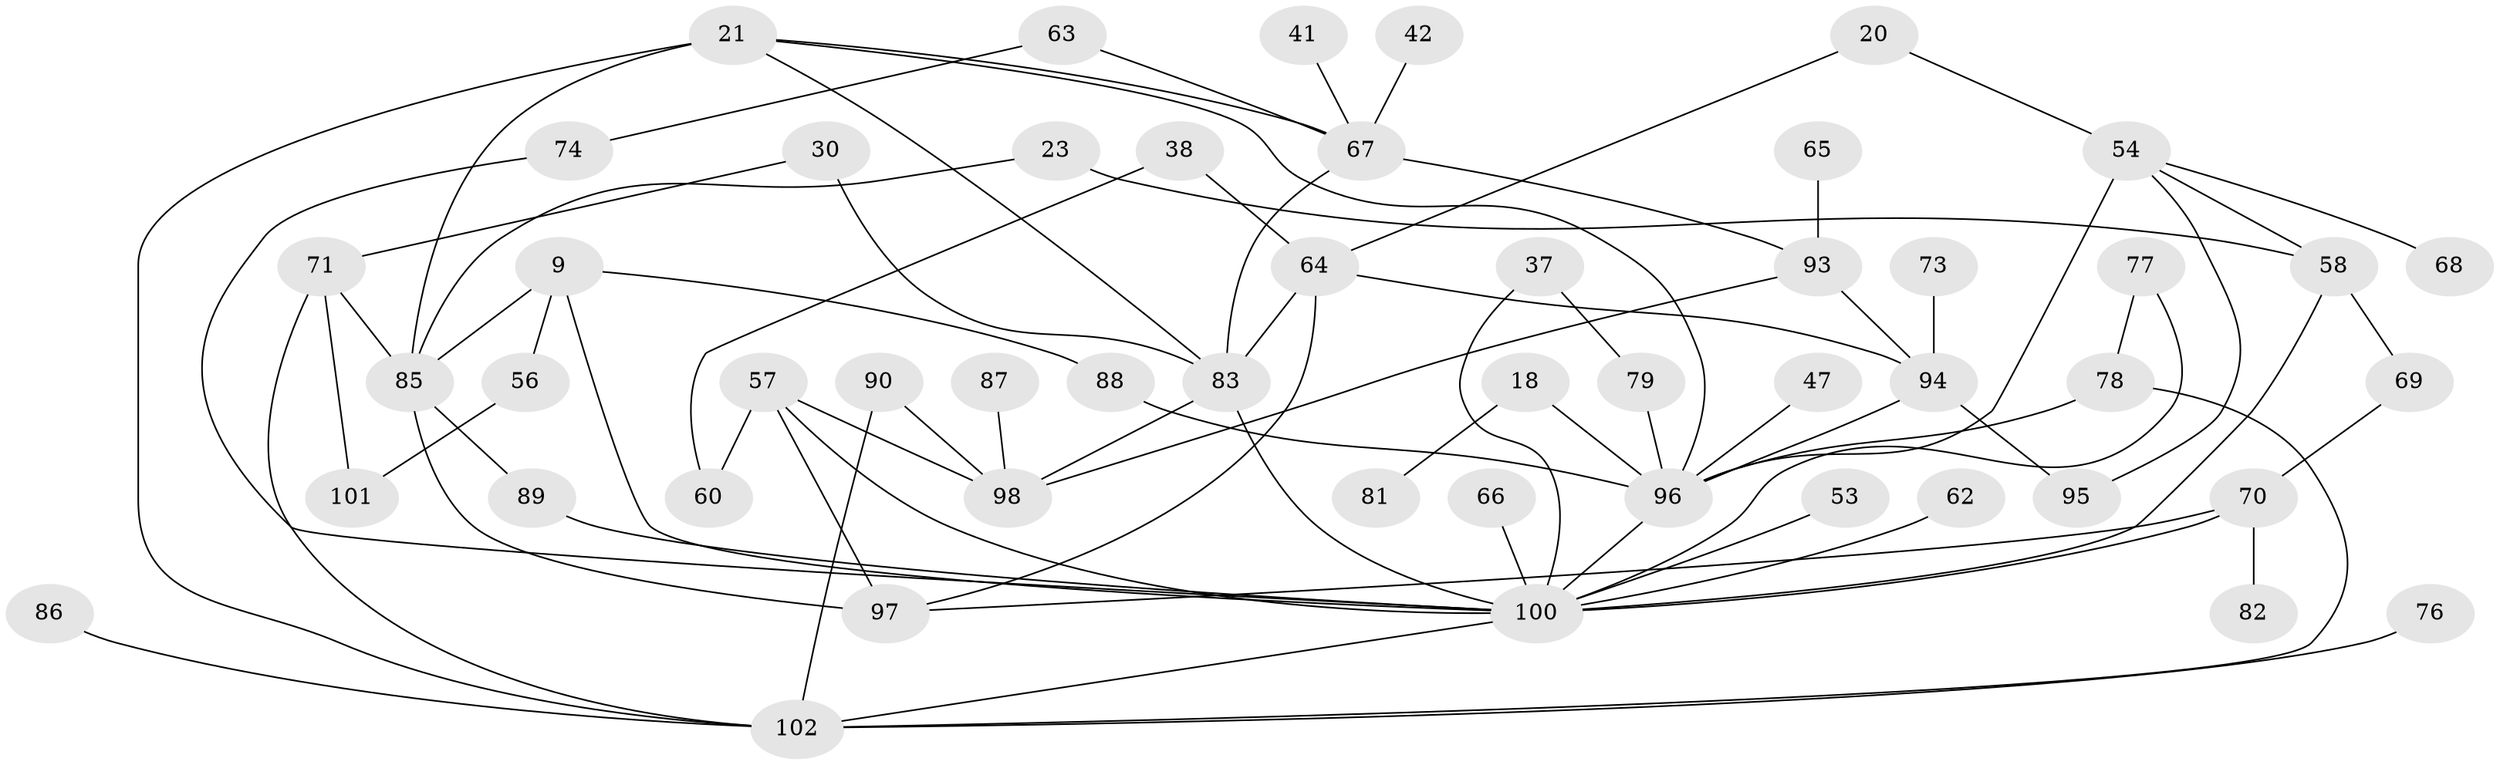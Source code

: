 // original degree distribution, {5: 0.10784313725490197, 4: 0.13725490196078433, 8: 0.00980392156862745, 7: 0.0196078431372549, 3: 0.16666666666666666, 1: 0.17647058823529413, 2: 0.3627450980392157, 6: 0.0196078431372549}
// Generated by graph-tools (version 1.1) at 2025/41/03/09/25 04:41:42]
// undirected, 51 vertices, 77 edges
graph export_dot {
graph [start="1"]
  node [color=gray90,style=filled];
  9;
  18;
  20;
  21 [super="+16"];
  23;
  30;
  37;
  38;
  41;
  42;
  47;
  53;
  54 [super="+15"];
  56;
  57 [super="+51"];
  58;
  60;
  62;
  63;
  64 [super="+4"];
  65;
  66;
  67 [super="+31+24"];
  68;
  69;
  70;
  71 [super="+26"];
  73;
  74;
  76;
  77;
  78;
  79;
  81;
  82;
  83 [super="+36+55+80"];
  85 [super="+6"];
  86;
  87;
  88;
  89;
  90;
  93 [super="+92"];
  94 [super="+59+5"];
  95;
  96 [super="+3+27+33+50"];
  97 [super="+32+19"];
  98 [super="+45"];
  100 [super="+49+91+99"];
  101;
  102 [super="+8+48+84"];
  9 -- 56;
  9 -- 88;
  9 -- 85 [weight=2];
  9 -- 100;
  18 -- 81;
  18 -- 96;
  20 -- 64;
  20 -- 54;
  21 -- 85 [weight=3];
  21 -- 83 [weight=2];
  21 -- 96;
  21 -- 102 [weight=2];
  21 -- 67 [weight=2];
  23 -- 58;
  23 -- 85;
  30 -- 71;
  30 -- 83;
  37 -- 79;
  37 -- 100;
  38 -- 60;
  38 -- 64;
  41 -- 67;
  42 -- 67;
  47 -- 96;
  53 -- 100;
  54 -- 95;
  54 -- 58;
  54 -- 68;
  54 -- 96 [weight=2];
  56 -- 101;
  57 -- 97;
  57 -- 98;
  57 -- 60;
  57 -- 100;
  58 -- 69;
  58 -- 100;
  62 -- 100;
  63 -- 74;
  63 -- 67;
  64 -- 97;
  64 -- 83 [weight=2];
  64 -- 94;
  65 -- 93;
  66 -- 100;
  67 -- 93;
  67 -- 83;
  69 -- 70;
  70 -- 82;
  70 -- 97;
  70 -- 100;
  71 -- 101;
  71 -- 102;
  71 -- 85;
  73 -- 94;
  74 -- 100;
  76 -- 102;
  77 -- 78;
  77 -- 100;
  78 -- 102 [weight=2];
  78 -- 96;
  79 -- 96;
  83 -- 98;
  83 -- 100 [weight=3];
  85 -- 89;
  85 -- 97 [weight=2];
  86 -- 102;
  87 -- 98;
  88 -- 96;
  89 -- 100;
  90 -- 98;
  90 -- 102;
  93 -- 94 [weight=2];
  93 -- 98;
  94 -- 95;
  94 -- 96 [weight=2];
  96 -- 100 [weight=3];
  100 -- 102;
}
